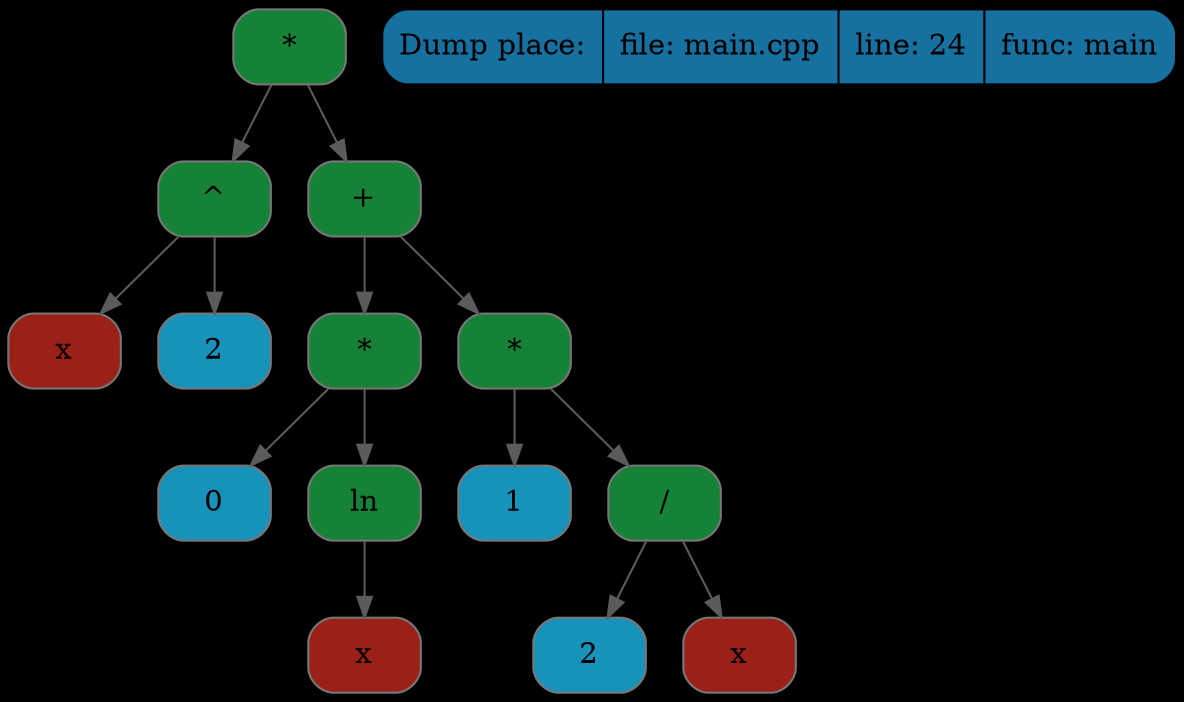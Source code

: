 digraph G{
rankdir=TB
graph [bgcolor="#000000"];
node0x503000000040[shape=Mrecord, style=filled, fillcolor="#168237"label ="*", color = "#777777"];
node0x503000000280[shape=Mrecord, style=filled, fillcolor="#168237"label ="^", color = "#777777"];
node0x503000000070[shape=Mrecord, style=filled, fillcolor="#9b2017"label ="x", color = "#777777"];
node0x5030000000a0[shape=Mrecord, style=filled, fillcolor="#1692bb"label ="2", color = "#777777"];
node0x5030000002b0[shape=Mrecord, style=filled, fillcolor="#168237"label ="+", color = "#777777"];
node0x503000000220[shape=Mrecord, style=filled, fillcolor="#168237"label ="*", color = "#777777"];
node0x503000000160[shape=Mrecord, style=filled, fillcolor="#1692bb"label ="0", color = "#777777"];
node0x503000000190[shape=Mrecord, style=filled, fillcolor="#168237"label ="ln", color = "#777777"];
node0x503000000130[shape=Mrecord, style=filled, fillcolor="#9b2017"label ="x", color = "#777777"];
node0x503000000250[shape=Mrecord, style=filled, fillcolor="#168237"label ="*", color = "#777777"];
node0x5030000001c0[shape=Mrecord, style=filled, fillcolor="#1692bb"label ="1", color = "#777777"];
node0x5030000001f0[shape=Mrecord, style=filled, fillcolor="#168237"label ="/", color = "#777777"];
node0x5030000000d0[shape=Mrecord, style=filled, fillcolor="#1692bb"label ="2", color = "#777777"];
node0x503000000100[shape=Mrecord, style=filled, fillcolor="#9b2017"label ="x", color = "#777777"];
edge[color="#5b5b5b"];
node0x503000000040->node0x503000000280;
node0x503000000280->node0x503000000070;
node0x503000000280->node0x5030000000a0;
node0x503000000040->node0x5030000002b0;
node0x5030000002b0->node0x503000000220;
node0x503000000220->node0x503000000160;
node0x503000000220->node0x503000000190;
node0x503000000190->node0x503000000130;
node0x5030000002b0->node0x503000000250;
node0x503000000250->node0x5030000001c0;
node0x503000000250->node0x5030000001f0;
node0x5030000001f0->node0x5030000000d0;
node0x5030000001f0->node0x503000000100;
place[shape=Mrecord, style=filled, fillcolor="#1771a0",label  = "Dump place:| file: main.cpp |<f0> line: 24 |<f1> func: main", color = "#000000"];
}

